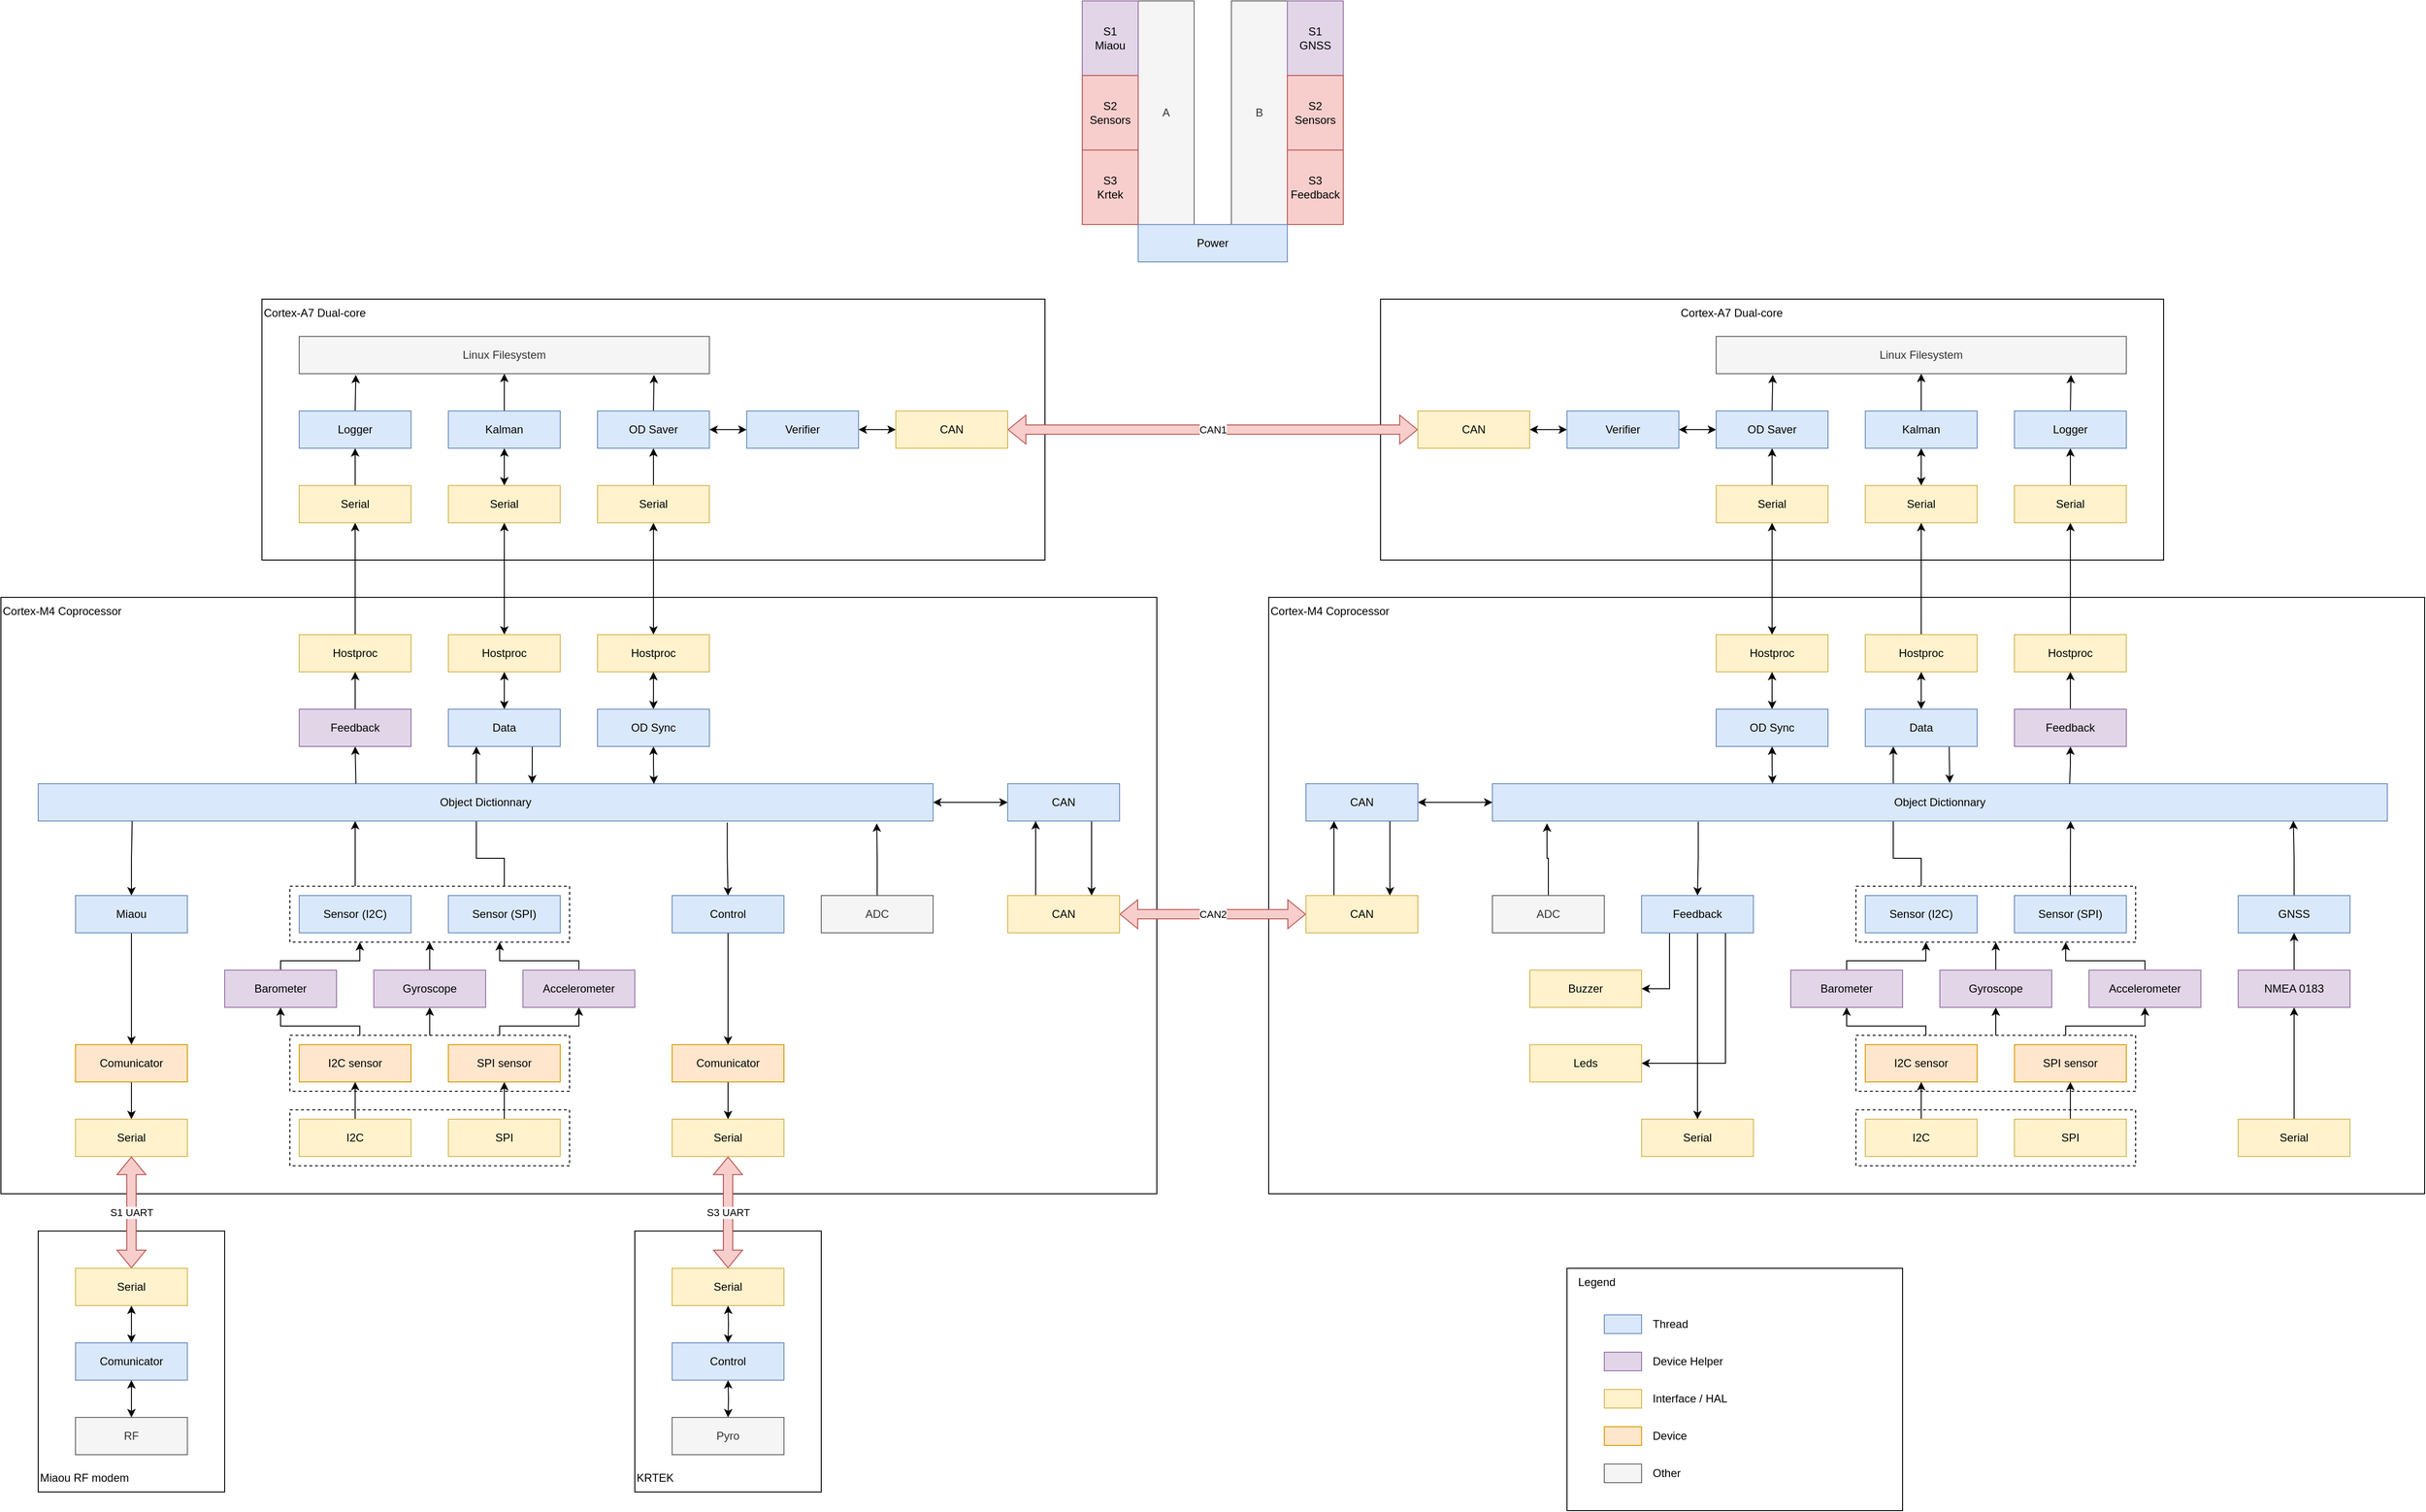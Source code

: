 <mxfile version="20.2.3" type="github">
  <diagram id="oHM9Ts-oEpWvEqwn-NW8" name="Page-1">
    <mxGraphModel dx="2844" dy="2689" grid="1" gridSize="10" guides="1" tooltips="1" connect="1" arrows="1" fold="1" page="1" pageScale="1" pageWidth="1654" pageHeight="1169" math="0" shadow="0">
      <root>
        <mxCell id="0" />
        <mxCell id="1" parent="0" />
        <mxCell id="fYRwV2_t_8ricet78tLy-203" value="" style="rounded=0;whiteSpace=wrap;html=1;fillColor=none;" vertex="1" parent="1">
          <mxGeometry x="1520" y="-320" width="840" height="280" as="geometry" />
        </mxCell>
        <mxCell id="fYRwV2_t_8ricet78tLy-201" value="" style="rounded=0;whiteSpace=wrap;html=1;fillColor=none;" vertex="1" parent="1">
          <mxGeometry x="320" y="-320" width="840" height="280" as="geometry" />
        </mxCell>
        <mxCell id="fYRwV2_t_8ricet78tLy-146" value="" style="rounded=0;whiteSpace=wrap;html=1;fillColor=none;" vertex="1" parent="1">
          <mxGeometry x="1400" width="1240" height="640" as="geometry" />
        </mxCell>
        <mxCell id="fYRwV2_t_8ricet78tLy-215" value="" style="rounded=0;whiteSpace=wrap;html=1;fillColor=none;" vertex="1" parent="1">
          <mxGeometry x="720" y="680" width="200" height="280" as="geometry" />
        </mxCell>
        <mxCell id="fYRwV2_t_8ricet78tLy-209" value="" style="rounded=0;whiteSpace=wrap;html=1;fillColor=none;" vertex="1" parent="1">
          <mxGeometry x="80" y="680" width="200" height="280" as="geometry" />
        </mxCell>
        <mxCell id="fYRwV2_t_8ricet78tLy-210" value="Miaou RF modem" style="text;html=1;strokeColor=none;fillColor=none;align=left;verticalAlign=middle;whiteSpace=wrap;rounded=0;" vertex="1" parent="1">
          <mxGeometry x="80" y="930" width="200" height="30" as="geometry" />
        </mxCell>
        <mxCell id="fYRwV2_t_8ricet78tLy-145" value="" style="rounded=0;whiteSpace=wrap;html=1;fillColor=none;" vertex="1" parent="1">
          <mxGeometry x="40" width="1240" height="640" as="geometry" />
        </mxCell>
        <mxCell id="fYRwV2_t_8ricet78tLy-48" value="" style="edgeStyle=orthogonalEdgeStyle;rounded=0;orthogonalLoop=1;jettySize=auto;html=1;" edge="1" parent="1" source="fYRwV2_t_8ricet78tLy-1">
          <mxGeometry relative="1" as="geometry">
            <mxPoint x="420" y="240" as="targetPoint" />
            <Array as="points">
              <mxPoint x="420" y="240" />
            </Array>
          </mxGeometry>
        </mxCell>
        <mxCell id="fYRwV2_t_8ricet78tLy-47" style="edgeStyle=orthogonalEdgeStyle;rounded=0;orthogonalLoop=1;jettySize=auto;html=1;entryX=0.25;entryY=1;entryDx=0;entryDy=0;exitX=0.5;exitY=0;exitDx=0;exitDy=0;" edge="1" parent="1" source="fYRwV2_t_8ricet78tLy-2" target="fYRwV2_t_8ricet78tLy-43">
          <mxGeometry relative="1" as="geometry">
            <mxPoint x="580" y="270" as="sourcePoint" />
            <Array as="points">
              <mxPoint x="580" y="280" />
              <mxPoint x="550" y="280" />
            </Array>
          </mxGeometry>
        </mxCell>
        <mxCell id="fYRwV2_t_8ricet78tLy-65" style="edgeStyle=orthogonalEdgeStyle;rounded=0;orthogonalLoop=1;jettySize=auto;html=1;exitX=0.25;exitY=0;exitDx=0;exitDy=0;entryX=0.5;entryY=1;entryDx=0;entryDy=0;startArrow=none;startFill=0;endArrow=classic;endFill=1;" edge="1" parent="1" source="fYRwV2_t_8ricet78tLy-12" target="fYRwV2_t_8ricet78tLy-29">
          <mxGeometry relative="1" as="geometry">
            <Array as="points">
              <mxPoint x="425" y="460" />
              <mxPoint x="340" y="460" />
            </Array>
          </mxGeometry>
        </mxCell>
        <mxCell id="fYRwV2_t_8ricet78tLy-66" style="edgeStyle=orthogonalEdgeStyle;rounded=0;orthogonalLoop=1;jettySize=auto;html=1;exitX=0.5;exitY=0;exitDx=0;exitDy=0;entryX=0.5;entryY=1;entryDx=0;entryDy=0;startArrow=none;startFill=0;endArrow=classic;endFill=1;" edge="1" parent="1" source="fYRwV2_t_8ricet78tLy-12" target="fYRwV2_t_8ricet78tLy-30">
          <mxGeometry relative="1" as="geometry" />
        </mxCell>
        <mxCell id="fYRwV2_t_8ricet78tLy-67" style="edgeStyle=orthogonalEdgeStyle;rounded=0;orthogonalLoop=1;jettySize=auto;html=1;exitX=0.75;exitY=0;exitDx=0;exitDy=0;entryX=0.5;entryY=1;entryDx=0;entryDy=0;startArrow=none;startFill=0;endArrow=classic;endFill=1;" edge="1" parent="1" source="fYRwV2_t_8ricet78tLy-12" target="fYRwV2_t_8ricet78tLy-31">
          <mxGeometry relative="1" as="geometry">
            <Array as="points">
              <mxPoint x="575" y="460" />
              <mxPoint x="660" y="460" />
            </Array>
          </mxGeometry>
        </mxCell>
        <mxCell id="fYRwV2_t_8ricet78tLy-12" value="" style="rounded=0;whiteSpace=wrap;html=1;dashed=1;fillColor=none;" vertex="1" parent="1">
          <mxGeometry x="350" y="470" width="300" height="60" as="geometry" />
        </mxCell>
        <mxCell id="fYRwV2_t_8ricet78tLy-13" value="" style="rounded=0;whiteSpace=wrap;html=1;dashed=1;fillColor=none;" vertex="1" parent="1">
          <mxGeometry x="350" y="550" width="300" height="60" as="geometry" />
        </mxCell>
        <mxCell id="fYRwV2_t_8ricet78tLy-11" value="" style="rounded=0;whiteSpace=wrap;html=1;dashed=1;fillColor=default;" vertex="1" parent="1">
          <mxGeometry x="350" y="310" width="300" height="60" as="geometry" />
        </mxCell>
        <mxCell id="fYRwV2_t_8ricet78tLy-1" value="Sensor (I2C)" style="rounded=0;whiteSpace=wrap;html=1;fillColor=#dae8fc;strokeColor=#6c8ebf;" vertex="1" parent="1">
          <mxGeometry x="360" y="320" width="120" height="40" as="geometry" />
        </mxCell>
        <mxCell id="fYRwV2_t_8ricet78tLy-2" value="&lt;div&gt;Sensor (SPI)&lt;/div&gt;" style="rounded=0;whiteSpace=wrap;html=1;fillColor=#dae8fc;strokeColor=#6c8ebf;" vertex="1" parent="1">
          <mxGeometry x="520" y="320" width="120" height="40" as="geometry" />
        </mxCell>
        <mxCell id="fYRwV2_t_8ricet78tLy-62" style="edgeStyle=orthogonalEdgeStyle;rounded=0;orthogonalLoop=1;jettySize=auto;html=1;exitX=0.5;exitY=1;exitDx=0;exitDy=0;entryX=0.5;entryY=0;entryDx=0;entryDy=0;startArrow=none;startFill=0;endArrow=classic;endFill=1;" edge="1" parent="1" source="fYRwV2_t_8ricet78tLy-3" target="fYRwV2_t_8ricet78tLy-26">
          <mxGeometry relative="1" as="geometry" />
        </mxCell>
        <mxCell id="fYRwV2_t_8ricet78tLy-3" value="Comunicator" style="rounded=0;whiteSpace=wrap;html=1;fillColor=#ffe6cc;strokeColor=#d79b00;" vertex="1" parent="1">
          <mxGeometry x="120" y="480" width="120" height="40" as="geometry" />
        </mxCell>
        <mxCell id="fYRwV2_t_8ricet78tLy-77" style="edgeStyle=orthogonalEdgeStyle;rounded=0;orthogonalLoop=1;jettySize=auto;html=1;exitX=1;exitY=0.5;exitDx=0;exitDy=0;entryX=0;entryY=0.5;entryDx=0;entryDy=0;startArrow=classic;startFill=1;endArrow=classic;endFill=1;" edge="1" parent="1" source="fYRwV2_t_8ricet78tLy-4" target="fYRwV2_t_8ricet78tLy-40">
          <mxGeometry relative="1" as="geometry" />
        </mxCell>
        <mxCell id="fYRwV2_t_8ricet78tLy-4" value="Object Dictionnary" style="rounded=0;whiteSpace=wrap;html=1;fillColor=#dae8fc;strokeColor=#6c8ebf;" vertex="1" parent="1">
          <mxGeometry x="80" y="200" width="960" height="40" as="geometry" />
        </mxCell>
        <mxCell id="fYRwV2_t_8ricet78tLy-63" style="edgeStyle=orthogonalEdgeStyle;rounded=0;orthogonalLoop=1;jettySize=auto;html=1;exitX=0.5;exitY=0;exitDx=0;exitDy=0;entryX=0.5;entryY=1;entryDx=0;entryDy=0;startArrow=none;startFill=0;endArrow=classic;endFill=1;" edge="1" parent="1" source="fYRwV2_t_8ricet78tLy-7" target="fYRwV2_t_8ricet78tLy-8">
          <mxGeometry relative="1" as="geometry" />
        </mxCell>
        <mxCell id="fYRwV2_t_8ricet78tLy-7" value="I2C" style="rounded=0;whiteSpace=wrap;html=1;fillColor=#fff2cc;strokeColor=#d6b656;" vertex="1" parent="1">
          <mxGeometry x="360" y="560" width="120" height="40" as="geometry" />
        </mxCell>
        <mxCell id="fYRwV2_t_8ricet78tLy-8" value="I2C sensor" style="rounded=0;whiteSpace=wrap;html=1;fillColor=#ffe6cc;strokeColor=#d79b00;" vertex="1" parent="1">
          <mxGeometry x="360" y="480" width="120" height="40" as="geometry" />
        </mxCell>
        <mxCell id="fYRwV2_t_8ricet78tLy-64" style="edgeStyle=orthogonalEdgeStyle;rounded=0;orthogonalLoop=1;jettySize=auto;html=1;exitX=0.5;exitY=0;exitDx=0;exitDy=0;entryX=0.5;entryY=1;entryDx=0;entryDy=0;startArrow=none;startFill=0;endArrow=classic;endFill=1;" edge="1" parent="1" source="fYRwV2_t_8ricet78tLy-9" target="fYRwV2_t_8ricet78tLy-10">
          <mxGeometry relative="1" as="geometry" />
        </mxCell>
        <mxCell id="fYRwV2_t_8ricet78tLy-9" value="SPI" style="rounded=0;whiteSpace=wrap;html=1;fillColor=#fff2cc;strokeColor=#d6b656;" vertex="1" parent="1">
          <mxGeometry x="520" y="560" width="120" height="40" as="geometry" />
        </mxCell>
        <mxCell id="fYRwV2_t_8ricet78tLy-10" value="SPI sensor" style="rounded=0;whiteSpace=wrap;html=1;fillColor=#ffe6cc;strokeColor=#d79b00;" vertex="1" parent="1">
          <mxGeometry x="520" y="480" width="120" height="40" as="geometry" />
        </mxCell>
        <mxCell id="fYRwV2_t_8ricet78tLy-14" value="A" style="rounded=0;whiteSpace=wrap;html=1;fillColor=#f5f5f5;fontColor=#333333;strokeColor=#666666;" vertex="1" parent="1">
          <mxGeometry x="1260" y="-640" width="60" height="240" as="geometry" />
        </mxCell>
        <mxCell id="fYRwV2_t_8ricet78tLy-15" value="B" style="rounded=0;whiteSpace=wrap;html=1;fillColor=#f5f5f5;fontColor=#333333;strokeColor=#666666;" vertex="1" parent="1">
          <mxGeometry x="1360" y="-640" width="60" height="240" as="geometry" />
        </mxCell>
        <mxCell id="fYRwV2_t_8ricet78tLy-16" value="S1&lt;br&gt;Miaou" style="rounded=0;whiteSpace=wrap;html=1;fillColor=#e1d5e7;strokeColor=#9673a6;" vertex="1" parent="1">
          <mxGeometry x="1200" y="-640" width="60" height="80" as="geometry" />
        </mxCell>
        <mxCell id="fYRwV2_t_8ricet78tLy-17" value="S2&lt;br&gt;Sensors" style="rounded=0;whiteSpace=wrap;html=1;fillColor=#f8cecc;strokeColor=#b85450;" vertex="1" parent="1">
          <mxGeometry x="1200" y="-560" width="60" height="80" as="geometry" />
        </mxCell>
        <mxCell id="fYRwV2_t_8ricet78tLy-18" value="S1&lt;br&gt;GNSS" style="rounded=0;whiteSpace=wrap;html=1;fillColor=#e1d5e7;strokeColor=#9673a6;" vertex="1" parent="1">
          <mxGeometry x="1420" y="-640" width="60" height="80" as="geometry" />
        </mxCell>
        <mxCell id="fYRwV2_t_8ricet78tLy-19" value="S2&lt;br&gt;Sensors" style="rounded=0;whiteSpace=wrap;html=1;fillColor=#f8cecc;strokeColor=#b85450;" vertex="1" parent="1">
          <mxGeometry x="1420" y="-560" width="60" height="80" as="geometry" />
        </mxCell>
        <mxCell id="fYRwV2_t_8ricet78tLy-20" value="S3&lt;br&gt;Krtek" style="rounded=0;whiteSpace=wrap;html=1;fillColor=#f8cecc;strokeColor=#b85450;" vertex="1" parent="1">
          <mxGeometry x="1200" y="-480" width="60" height="80" as="geometry" />
        </mxCell>
        <mxCell id="fYRwV2_t_8ricet78tLy-21" value="S3&lt;br&gt;Feedback" style="rounded=0;whiteSpace=wrap;html=1;fillColor=#f8cecc;strokeColor=#b85450;" vertex="1" parent="1">
          <mxGeometry x="1420" y="-480" width="60" height="80" as="geometry" />
        </mxCell>
        <mxCell id="fYRwV2_t_8ricet78tLy-22" value="Power" style="rounded=0;whiteSpace=wrap;html=1;fillColor=#dae8fc;strokeColor=#6c8ebf;" vertex="1" parent="1">
          <mxGeometry x="1260" y="-400" width="160" height="40" as="geometry" />
        </mxCell>
        <mxCell id="fYRwV2_t_8ricet78tLy-72" style="edgeStyle=orthogonalEdgeStyle;rounded=0;orthogonalLoop=1;jettySize=auto;html=1;exitX=0.5;exitY=1;exitDx=0;exitDy=0;entryX=0.5;entryY=0;entryDx=0;entryDy=0;startArrow=none;startFill=0;endArrow=classic;endFill=1;" edge="1" parent="1" source="fYRwV2_t_8ricet78tLy-25" target="fYRwV2_t_8ricet78tLy-27">
          <mxGeometry relative="1" as="geometry" />
        </mxCell>
        <mxCell id="fYRwV2_t_8ricet78tLy-25" value="Comunicator" style="rounded=0;whiteSpace=wrap;html=1;fillColor=#ffe6cc;strokeColor=#d79b00;" vertex="1" parent="1">
          <mxGeometry x="760" y="480" width="120" height="40" as="geometry" />
        </mxCell>
        <mxCell id="fYRwV2_t_8ricet78tLy-26" value="Serial" style="rounded=0;whiteSpace=wrap;html=1;fillColor=#fff2cc;strokeColor=#d6b656;" vertex="1" parent="1">
          <mxGeometry x="120" y="560" width="120" height="40" as="geometry" />
        </mxCell>
        <mxCell id="fYRwV2_t_8ricet78tLy-225" value="S3 UART" style="edgeStyle=orthogonalEdgeStyle;rounded=0;orthogonalLoop=1;jettySize=auto;html=1;exitX=0.5;exitY=1;exitDx=0;exitDy=0;entryX=0.5;entryY=0;entryDx=0;entryDy=0;startArrow=classic;startFill=1;endArrow=classic;endFill=1;shape=flexArrow;fillColor=#f8cecc;strokeColor=#b85450;" edge="1" parent="1" source="fYRwV2_t_8ricet78tLy-27" target="fYRwV2_t_8ricet78tLy-222">
          <mxGeometry relative="1" as="geometry" />
        </mxCell>
        <mxCell id="fYRwV2_t_8ricet78tLy-27" value="Serial" style="rounded=0;whiteSpace=wrap;html=1;fillColor=#fff2cc;strokeColor=#d6b656;" vertex="1" parent="1">
          <mxGeometry x="760" y="560" width="120" height="40" as="geometry" />
        </mxCell>
        <mxCell id="fYRwV2_t_8ricet78tLy-60" style="edgeStyle=orthogonalEdgeStyle;rounded=0;orthogonalLoop=1;jettySize=auto;html=1;exitX=0.5;exitY=0;exitDx=0;exitDy=0;entryX=0.105;entryY=1.008;entryDx=0;entryDy=0;entryPerimeter=0;startArrow=classic;startFill=1;endArrow=none;endFill=0;" edge="1" parent="1" source="fYRwV2_t_8ricet78tLy-28" target="fYRwV2_t_8ricet78tLy-4">
          <mxGeometry relative="1" as="geometry" />
        </mxCell>
        <mxCell id="fYRwV2_t_8ricet78tLy-61" style="edgeStyle=orthogonalEdgeStyle;rounded=0;orthogonalLoop=1;jettySize=auto;html=1;exitX=0.5;exitY=1;exitDx=0;exitDy=0;entryX=0.5;entryY=0;entryDx=0;entryDy=0;startArrow=none;startFill=0;endArrow=classic;endFill=1;" edge="1" parent="1" source="fYRwV2_t_8ricet78tLy-28" target="fYRwV2_t_8ricet78tLy-3">
          <mxGeometry relative="1" as="geometry" />
        </mxCell>
        <mxCell id="fYRwV2_t_8ricet78tLy-28" value="Miaou" style="rounded=0;whiteSpace=wrap;html=1;fillColor=#dae8fc;strokeColor=#6c8ebf;" vertex="1" parent="1">
          <mxGeometry x="120" y="320" width="120" height="40" as="geometry" />
        </mxCell>
        <mxCell id="fYRwV2_t_8ricet78tLy-68" style="edgeStyle=orthogonalEdgeStyle;rounded=0;orthogonalLoop=1;jettySize=auto;html=1;exitX=0.5;exitY=0;exitDx=0;exitDy=0;entryX=0.25;entryY=1;entryDx=0;entryDy=0;startArrow=none;startFill=0;endArrow=classic;endFill=1;" edge="1" parent="1" source="fYRwV2_t_8ricet78tLy-29" target="fYRwV2_t_8ricet78tLy-11">
          <mxGeometry relative="1" as="geometry">
            <Array as="points">
              <mxPoint x="340" y="390" />
              <mxPoint x="425" y="390" />
            </Array>
          </mxGeometry>
        </mxCell>
        <mxCell id="fYRwV2_t_8ricet78tLy-29" value="Barometer" style="rounded=0;whiteSpace=wrap;html=1;fillColor=#e1d5e7;strokeColor=#9673a6;" vertex="1" parent="1">
          <mxGeometry x="280" y="400" width="120" height="40" as="geometry" />
        </mxCell>
        <mxCell id="fYRwV2_t_8ricet78tLy-70" style="edgeStyle=orthogonalEdgeStyle;rounded=0;orthogonalLoop=1;jettySize=auto;html=1;exitX=0.5;exitY=0;exitDx=0;exitDy=0;entryX=0.5;entryY=1;entryDx=0;entryDy=0;startArrow=none;startFill=0;endArrow=classic;endFill=1;" edge="1" parent="1" source="fYRwV2_t_8ricet78tLy-30" target="fYRwV2_t_8ricet78tLy-11">
          <mxGeometry relative="1" as="geometry" />
        </mxCell>
        <mxCell id="fYRwV2_t_8ricet78tLy-30" value="Gyroscope" style="rounded=0;whiteSpace=wrap;html=1;fillColor=#e1d5e7;strokeColor=#9673a6;" vertex="1" parent="1">
          <mxGeometry x="440" y="400" width="120" height="40" as="geometry" />
        </mxCell>
        <mxCell id="fYRwV2_t_8ricet78tLy-69" style="edgeStyle=orthogonalEdgeStyle;rounded=0;orthogonalLoop=1;jettySize=auto;html=1;exitX=0.5;exitY=0;exitDx=0;exitDy=0;entryX=0.75;entryY=1;entryDx=0;entryDy=0;startArrow=none;startFill=0;endArrow=classic;endFill=1;" edge="1" parent="1" source="fYRwV2_t_8ricet78tLy-31" target="fYRwV2_t_8ricet78tLy-11">
          <mxGeometry relative="1" as="geometry">
            <Array as="points">
              <mxPoint x="660" y="390" />
              <mxPoint x="575" y="390" />
            </Array>
          </mxGeometry>
        </mxCell>
        <mxCell id="fYRwV2_t_8ricet78tLy-31" value="Accelerometer" style="rounded=0;whiteSpace=wrap;html=1;fillColor=#e1d5e7;strokeColor=#9673a6;" vertex="1" parent="1">
          <mxGeometry x="600" y="400" width="120" height="40" as="geometry" />
        </mxCell>
        <mxCell id="fYRwV2_t_8ricet78tLy-143" style="edgeStyle=orthogonalEdgeStyle;rounded=0;orthogonalLoop=1;jettySize=auto;html=1;exitX=0.5;exitY=0;exitDx=0;exitDy=0;entryX=0.937;entryY=1.062;entryDx=0;entryDy=0;entryPerimeter=0;startArrow=none;startFill=0;endArrow=classic;endFill=1;" edge="1" parent="1" source="fYRwV2_t_8ricet78tLy-38" target="fYRwV2_t_8ricet78tLy-4">
          <mxGeometry relative="1" as="geometry" />
        </mxCell>
        <mxCell id="fYRwV2_t_8ricet78tLy-38" value="ADC" style="rounded=0;whiteSpace=wrap;html=1;fillColor=#f5f5f5;strokeColor=#666666;fontColor=#333333;" vertex="1" parent="1">
          <mxGeometry x="920" y="320" width="120" height="40" as="geometry" />
        </mxCell>
        <mxCell id="fYRwV2_t_8ricet78tLy-73" style="edgeStyle=orthogonalEdgeStyle;rounded=0;orthogonalLoop=1;jettySize=auto;html=1;exitX=0.5;exitY=1;exitDx=0;exitDy=0;startArrow=none;startFill=0;endArrow=classic;endFill=1;entryX=0.5;entryY=0;entryDx=0;entryDy=0;" edge="1" parent="1" source="fYRwV2_t_8ricet78tLy-39" target="fYRwV2_t_8ricet78tLy-25">
          <mxGeometry relative="1" as="geometry">
            <mxPoint x="820.667" y="420" as="targetPoint" />
          </mxGeometry>
        </mxCell>
        <mxCell id="fYRwV2_t_8ricet78tLy-74" style="edgeStyle=orthogonalEdgeStyle;rounded=0;orthogonalLoop=1;jettySize=auto;html=1;exitX=0.77;exitY=1.042;exitDx=0;exitDy=0;entryX=0.5;entryY=0;entryDx=0;entryDy=0;startArrow=none;startFill=0;endArrow=classic;endFill=1;exitPerimeter=0;" edge="1" parent="1" source="fYRwV2_t_8ricet78tLy-4" target="fYRwV2_t_8ricet78tLy-39">
          <mxGeometry relative="1" as="geometry" />
        </mxCell>
        <mxCell id="fYRwV2_t_8ricet78tLy-39" value="Control" style="rounded=0;whiteSpace=wrap;html=1;fillColor=#dae8fc;strokeColor=#6c8ebf;" vertex="1" parent="1">
          <mxGeometry x="760" y="320" width="120" height="40" as="geometry" />
        </mxCell>
        <mxCell id="fYRwV2_t_8ricet78tLy-76" style="edgeStyle=orthogonalEdgeStyle;rounded=0;orthogonalLoop=1;jettySize=auto;html=1;exitX=0.75;exitY=1;exitDx=0;exitDy=0;entryX=0.75;entryY=0;entryDx=0;entryDy=0;startArrow=none;startFill=0;endArrow=classic;endFill=1;" edge="1" parent="1" source="fYRwV2_t_8ricet78tLy-40" target="fYRwV2_t_8ricet78tLy-41">
          <mxGeometry relative="1" as="geometry" />
        </mxCell>
        <mxCell id="fYRwV2_t_8ricet78tLy-40" value="CAN" style="rounded=0;whiteSpace=wrap;html=1;fillColor=#dae8fc;strokeColor=#6c8ebf;" vertex="1" parent="1">
          <mxGeometry x="1120" y="200" width="120" height="40" as="geometry" />
        </mxCell>
        <mxCell id="fYRwV2_t_8ricet78tLy-75" style="edgeStyle=orthogonalEdgeStyle;rounded=0;orthogonalLoop=1;jettySize=auto;html=1;exitX=0.25;exitY=0;exitDx=0;exitDy=0;entryX=0.25;entryY=1;entryDx=0;entryDy=0;startArrow=none;startFill=0;endArrow=classic;endFill=1;" edge="1" parent="1" source="fYRwV2_t_8ricet78tLy-41" target="fYRwV2_t_8ricet78tLy-40">
          <mxGeometry relative="1" as="geometry" />
        </mxCell>
        <mxCell id="fYRwV2_t_8ricet78tLy-150" value="CAN2" style="edgeStyle=orthogonalEdgeStyle;rounded=0;orthogonalLoop=1;jettySize=auto;html=1;exitX=1;exitY=0.5;exitDx=0;exitDy=0;entryX=0;entryY=0.5;entryDx=0;entryDy=0;startArrow=classic;startFill=1;endArrow=classic;endFill=1;shape=flexArrow;fillColor=#f8cecc;strokeColor=#b85450;" edge="1" parent="1" source="fYRwV2_t_8ricet78tLy-41" target="fYRwV2_t_8ricet78tLy-118">
          <mxGeometry relative="1" as="geometry" />
        </mxCell>
        <mxCell id="fYRwV2_t_8ricet78tLy-41" value="CAN" style="rounded=0;whiteSpace=wrap;html=1;fillColor=#fff2cc;strokeColor=#d6b656;" vertex="1" parent="1">
          <mxGeometry x="1120" y="320" width="120" height="40" as="geometry" />
        </mxCell>
        <mxCell id="fYRwV2_t_8ricet78tLy-53" style="edgeStyle=orthogonalEdgeStyle;rounded=0;orthogonalLoop=1;jettySize=auto;html=1;exitX=0.5;exitY=0;exitDx=0;exitDy=0;entryX=0.5;entryY=1;entryDx=0;entryDy=0;startArrow=none;startFill=0;" edge="1" parent="1" source="fYRwV2_t_8ricet78tLy-42" target="fYRwV2_t_8ricet78tLy-51">
          <mxGeometry relative="1" as="geometry" />
        </mxCell>
        <mxCell id="fYRwV2_t_8ricet78tLy-55" style="edgeStyle=orthogonalEdgeStyle;rounded=0;orthogonalLoop=1;jettySize=auto;html=1;exitX=0.5;exitY=1;exitDx=0;exitDy=0;entryX=0.355;entryY=-0.007;entryDx=0;entryDy=0;entryPerimeter=0;startArrow=classic;startFill=1;endArrow=none;endFill=0;" edge="1" parent="1" source="fYRwV2_t_8ricet78tLy-42" target="fYRwV2_t_8ricet78tLy-4">
          <mxGeometry relative="1" as="geometry" />
        </mxCell>
        <mxCell id="fYRwV2_t_8ricet78tLy-42" value="Feedback" style="rounded=0;whiteSpace=wrap;html=1;fillColor=#e1d5e7;strokeColor=#9673a6;" vertex="1" parent="1">
          <mxGeometry x="360" y="120" width="120" height="40" as="geometry" />
        </mxCell>
        <mxCell id="fYRwV2_t_8ricet78tLy-49" style="edgeStyle=orthogonalEdgeStyle;rounded=0;orthogonalLoop=1;jettySize=auto;html=1;exitX=0.5;exitY=0;exitDx=0;exitDy=0;entryX=0.5;entryY=1;entryDx=0;entryDy=0;startArrow=classic;startFill=1;" edge="1" parent="1" source="fYRwV2_t_8ricet78tLy-43" target="fYRwV2_t_8ricet78tLy-44">
          <mxGeometry relative="1" as="geometry" />
        </mxCell>
        <mxCell id="fYRwV2_t_8ricet78tLy-54" style="edgeStyle=orthogonalEdgeStyle;rounded=0;orthogonalLoop=1;jettySize=auto;html=1;exitX=0.75;exitY=1;exitDx=0;exitDy=0;entryX=0.552;entryY=-0.007;entryDx=0;entryDy=0;entryPerimeter=0;startArrow=none;startFill=0;" edge="1" parent="1" source="fYRwV2_t_8ricet78tLy-43" target="fYRwV2_t_8ricet78tLy-4">
          <mxGeometry relative="1" as="geometry" />
        </mxCell>
        <mxCell id="fYRwV2_t_8ricet78tLy-43" value="Data" style="rounded=0;whiteSpace=wrap;html=1;fillColor=#dae8fc;strokeColor=#6c8ebf;" vertex="1" parent="1">
          <mxGeometry x="520" y="120" width="120" height="40" as="geometry" />
        </mxCell>
        <mxCell id="fYRwV2_t_8ricet78tLy-153" style="edgeStyle=orthogonalEdgeStyle;rounded=0;orthogonalLoop=1;jettySize=auto;html=1;exitX=0.5;exitY=0;exitDx=0;exitDy=0;entryX=0.5;entryY=1;entryDx=0;entryDy=0;startArrow=classic;startFill=1;endArrow=classic;endFill=1;" edge="1" parent="1" source="fYRwV2_t_8ricet78tLy-44" target="fYRwV2_t_8ricet78tLy-152">
          <mxGeometry relative="1" as="geometry" />
        </mxCell>
        <mxCell id="fYRwV2_t_8ricet78tLy-44" value="Hostproc" style="rounded=0;whiteSpace=wrap;html=1;fillColor=#fff2cc;strokeColor=#d6b656;" vertex="1" parent="1">
          <mxGeometry x="520" y="40" width="120" height="40" as="geometry" />
        </mxCell>
        <mxCell id="fYRwV2_t_8ricet78tLy-57" style="edgeStyle=orthogonalEdgeStyle;rounded=0;orthogonalLoop=1;jettySize=auto;html=1;exitX=0.5;exitY=1;exitDx=0;exitDy=0;entryX=0.688;entryY=0.008;entryDx=0;entryDy=0;entryPerimeter=0;startArrow=classic;startFill=1;endArrow=classic;endFill=1;" edge="1" parent="1" source="fYRwV2_t_8ricet78tLy-45" target="fYRwV2_t_8ricet78tLy-4">
          <mxGeometry relative="1" as="geometry" />
        </mxCell>
        <mxCell id="fYRwV2_t_8ricet78tLy-58" style="edgeStyle=orthogonalEdgeStyle;rounded=0;orthogonalLoop=1;jettySize=auto;html=1;exitX=0.5;exitY=0;exitDx=0;exitDy=0;entryX=0.5;entryY=1;entryDx=0;entryDy=0;startArrow=classic;startFill=1;endArrow=classic;endFill=1;" edge="1" parent="1" source="fYRwV2_t_8ricet78tLy-45" target="fYRwV2_t_8ricet78tLy-50">
          <mxGeometry relative="1" as="geometry" />
        </mxCell>
        <mxCell id="fYRwV2_t_8ricet78tLy-45" value="OD Sync" style="rounded=0;whiteSpace=wrap;html=1;fillColor=#dae8fc;strokeColor=#6c8ebf;" vertex="1" parent="1">
          <mxGeometry x="680" y="120" width="120" height="40" as="geometry" />
        </mxCell>
        <mxCell id="fYRwV2_t_8ricet78tLy-158" style="edgeStyle=orthogonalEdgeStyle;rounded=0;orthogonalLoop=1;jettySize=auto;html=1;exitX=0.5;exitY=0;exitDx=0;exitDy=0;entryX=0.5;entryY=1;entryDx=0;entryDy=0;startArrow=classic;startFill=1;endArrow=classic;endFill=1;" edge="1" parent="1" source="fYRwV2_t_8ricet78tLy-50" target="fYRwV2_t_8ricet78tLy-156">
          <mxGeometry relative="1" as="geometry" />
        </mxCell>
        <mxCell id="fYRwV2_t_8ricet78tLy-50" value="Hostproc" style="rounded=0;whiteSpace=wrap;html=1;fillColor=#fff2cc;strokeColor=#d6b656;" vertex="1" parent="1">
          <mxGeometry x="680" y="40" width="120" height="40" as="geometry" />
        </mxCell>
        <mxCell id="fYRwV2_t_8ricet78tLy-155" style="edgeStyle=orthogonalEdgeStyle;rounded=0;orthogonalLoop=1;jettySize=auto;html=1;exitX=0.5;exitY=0;exitDx=0;exitDy=0;entryX=0.5;entryY=1;entryDx=0;entryDy=0;startArrow=none;startFill=0;endArrow=classic;endFill=1;" edge="1" parent="1" source="fYRwV2_t_8ricet78tLy-51" target="fYRwV2_t_8ricet78tLy-154">
          <mxGeometry relative="1" as="geometry" />
        </mxCell>
        <mxCell id="fYRwV2_t_8ricet78tLy-51" value="Hostproc" style="rounded=0;whiteSpace=wrap;html=1;fillColor=#fff2cc;strokeColor=#d6b656;" vertex="1" parent="1">
          <mxGeometry x="360" y="40" width="120" height="40" as="geometry" />
        </mxCell>
        <mxCell id="fYRwV2_t_8ricet78tLy-79" style="edgeStyle=orthogonalEdgeStyle;rounded=0;orthogonalLoop=1;jettySize=auto;html=1;entryX=0.25;entryY=1;entryDx=0;entryDy=0;exitX=0.5;exitY=0;exitDx=0;exitDy=0;" edge="1" parent="1" source="fYRwV2_t_8ricet78tLy-86" target="fYRwV2_t_8ricet78tLy-124">
          <mxGeometry relative="1" as="geometry">
            <mxPoint x="2305" y="270" as="sourcePoint" />
            <Array as="points">
              <mxPoint x="2100" y="280" />
              <mxPoint x="2070" y="280" />
            </Array>
          </mxGeometry>
        </mxCell>
        <mxCell id="fYRwV2_t_8ricet78tLy-80" style="edgeStyle=orthogonalEdgeStyle;rounded=0;orthogonalLoop=1;jettySize=auto;html=1;exitX=0.25;exitY=0;exitDx=0;exitDy=0;entryX=0.5;entryY=1;entryDx=0;entryDy=0;startArrow=none;startFill=0;endArrow=classic;endFill=1;" edge="1" parent="1" source="fYRwV2_t_8ricet78tLy-83" target="fYRwV2_t_8ricet78tLy-106">
          <mxGeometry relative="1" as="geometry">
            <Array as="points">
              <mxPoint x="2105" y="460" />
              <mxPoint x="2020" y="460" />
            </Array>
          </mxGeometry>
        </mxCell>
        <mxCell id="fYRwV2_t_8ricet78tLy-81" style="edgeStyle=orthogonalEdgeStyle;rounded=0;orthogonalLoop=1;jettySize=auto;html=1;exitX=0.5;exitY=0;exitDx=0;exitDy=0;entryX=0.5;entryY=1;entryDx=0;entryDy=0;startArrow=none;startFill=0;endArrow=classic;endFill=1;" edge="1" parent="1" source="fYRwV2_t_8ricet78tLy-83" target="fYRwV2_t_8ricet78tLy-108">
          <mxGeometry relative="1" as="geometry" />
        </mxCell>
        <mxCell id="fYRwV2_t_8ricet78tLy-82" style="edgeStyle=orthogonalEdgeStyle;rounded=0;orthogonalLoop=1;jettySize=auto;html=1;exitX=0.75;exitY=0;exitDx=0;exitDy=0;entryX=0.5;entryY=1;entryDx=0;entryDy=0;startArrow=none;startFill=0;endArrow=classic;endFill=1;" edge="1" parent="1" source="fYRwV2_t_8ricet78tLy-83" target="fYRwV2_t_8ricet78tLy-110">
          <mxGeometry relative="1" as="geometry">
            <Array as="points">
              <mxPoint x="2255" y="460" />
              <mxPoint x="2340" y="460" />
            </Array>
          </mxGeometry>
        </mxCell>
        <mxCell id="fYRwV2_t_8ricet78tLy-83" value="" style="rounded=0;whiteSpace=wrap;html=1;dashed=1;fillColor=none;" vertex="1" parent="1">
          <mxGeometry x="2030" y="470" width="300" height="60" as="geometry" />
        </mxCell>
        <mxCell id="fYRwV2_t_8ricet78tLy-84" value="" style="rounded=0;whiteSpace=wrap;html=1;dashed=1;fillColor=none;" vertex="1" parent="1">
          <mxGeometry x="2030" y="550" width="300" height="60" as="geometry" />
        </mxCell>
        <mxCell id="fYRwV2_t_8ricet78tLy-85" value="" style="rounded=0;whiteSpace=wrap;html=1;dashed=1;fillColor=default;" vertex="1" parent="1">
          <mxGeometry x="2030" y="310" width="300" height="60" as="geometry" />
        </mxCell>
        <mxCell id="fYRwV2_t_8ricet78tLy-86" value="Sensor (I2C)" style="rounded=0;whiteSpace=wrap;html=1;fillColor=#dae8fc;strokeColor=#6c8ebf;" vertex="1" parent="1">
          <mxGeometry x="2040" y="320" width="120" height="40" as="geometry" />
        </mxCell>
        <mxCell id="fYRwV2_t_8ricet78tLy-243" style="edgeStyle=orthogonalEdgeStyle;rounded=0;orthogonalLoop=1;jettySize=auto;html=1;exitX=0.5;exitY=0;exitDx=0;exitDy=0;entryX=0.646;entryY=1;entryDx=0;entryDy=0;entryPerimeter=0;startArrow=none;startFill=0;endArrow=classic;endFill=1;" edge="1" parent="1" source="fYRwV2_t_8ricet78tLy-87" target="fYRwV2_t_8ricet78tLy-91">
          <mxGeometry relative="1" as="geometry" />
        </mxCell>
        <mxCell id="fYRwV2_t_8ricet78tLy-87" value="&lt;div&gt;Sensor (SPI)&lt;/div&gt;" style="rounded=0;whiteSpace=wrap;html=1;fillColor=#dae8fc;strokeColor=#6c8ebf;" vertex="1" parent="1">
          <mxGeometry x="2200" y="320" width="120" height="40" as="geometry" />
        </mxCell>
        <mxCell id="fYRwV2_t_8ricet78tLy-230" style="edgeStyle=orthogonalEdgeStyle;rounded=0;orthogonalLoop=1;jettySize=auto;html=1;exitX=0.23;exitY=1.019;exitDx=0;exitDy=0;startArrow=none;startFill=0;endArrow=classic;endFill=1;exitPerimeter=0;" edge="1" parent="1" source="fYRwV2_t_8ricet78tLy-91" target="fYRwV2_t_8ricet78tLy-114">
          <mxGeometry relative="1" as="geometry" />
        </mxCell>
        <mxCell id="fYRwV2_t_8ricet78tLy-91" value="Object Dictionnary" style="rounded=0;whiteSpace=wrap;html=1;fillColor=#dae8fc;strokeColor=#6c8ebf;" vertex="1" parent="1">
          <mxGeometry x="1640" y="200" width="960" height="40" as="geometry" />
        </mxCell>
        <mxCell id="fYRwV2_t_8ricet78tLy-92" style="edgeStyle=orthogonalEdgeStyle;rounded=0;orthogonalLoop=1;jettySize=auto;html=1;exitX=0.5;exitY=0;exitDx=0;exitDy=0;entryX=0.5;entryY=1;entryDx=0;entryDy=0;startArrow=none;startFill=0;endArrow=classic;endFill=1;" edge="1" parent="1" source="fYRwV2_t_8ricet78tLy-93" target="fYRwV2_t_8ricet78tLy-94">
          <mxGeometry relative="1" as="geometry" />
        </mxCell>
        <mxCell id="fYRwV2_t_8ricet78tLy-93" value="I2C" style="rounded=0;whiteSpace=wrap;html=1;fillColor=#fff2cc;strokeColor=#d6b656;" vertex="1" parent="1">
          <mxGeometry x="2040" y="560" width="120" height="40" as="geometry" />
        </mxCell>
        <mxCell id="fYRwV2_t_8ricet78tLy-94" value="I2C sensor" style="rounded=0;whiteSpace=wrap;html=1;fillColor=#ffe6cc;strokeColor=#d79b00;" vertex="1" parent="1">
          <mxGeometry x="2040" y="480" width="120" height="40" as="geometry" />
        </mxCell>
        <mxCell id="fYRwV2_t_8ricet78tLy-95" style="edgeStyle=orthogonalEdgeStyle;rounded=0;orthogonalLoop=1;jettySize=auto;html=1;exitX=0.5;exitY=0;exitDx=0;exitDy=0;entryX=0.5;entryY=1;entryDx=0;entryDy=0;startArrow=none;startFill=0;endArrow=classic;endFill=1;" edge="1" parent="1" source="fYRwV2_t_8ricet78tLy-96" target="fYRwV2_t_8ricet78tLy-97">
          <mxGeometry relative="1" as="geometry" />
        </mxCell>
        <mxCell id="fYRwV2_t_8ricet78tLy-96" value="SPI" style="rounded=0;whiteSpace=wrap;html=1;fillColor=#fff2cc;strokeColor=#d6b656;" vertex="1" parent="1">
          <mxGeometry x="2200" y="560" width="120" height="40" as="geometry" />
        </mxCell>
        <mxCell id="fYRwV2_t_8ricet78tLy-97" value="SPI sensor" style="rounded=0;whiteSpace=wrap;html=1;fillColor=#ffe6cc;strokeColor=#d79b00;" vertex="1" parent="1">
          <mxGeometry x="2200" y="480" width="120" height="40" as="geometry" />
        </mxCell>
        <mxCell id="fYRwV2_t_8ricet78tLy-135" style="edgeStyle=orthogonalEdgeStyle;rounded=0;orthogonalLoop=1;jettySize=auto;html=1;exitX=0.5;exitY=0;exitDx=0;exitDy=0;entryX=0.5;entryY=1;entryDx=0;entryDy=0;startArrow=none;startFill=0;endArrow=classic;endFill=1;" edge="1" parent="1" source="fYRwV2_t_8ricet78tLy-100" target="fYRwV2_t_8ricet78tLy-134">
          <mxGeometry relative="1" as="geometry" />
        </mxCell>
        <mxCell id="fYRwV2_t_8ricet78tLy-100" value="Serial" style="rounded=0;whiteSpace=wrap;html=1;fillColor=#fff2cc;strokeColor=#d6b656;" vertex="1" parent="1">
          <mxGeometry x="2440" y="560" width="120" height="40" as="geometry" />
        </mxCell>
        <mxCell id="fYRwV2_t_8ricet78tLy-101" value="Serial" style="rounded=0;whiteSpace=wrap;html=1;fillColor=#fff2cc;strokeColor=#d6b656;" vertex="1" parent="1">
          <mxGeometry x="1800" y="560" width="120" height="40" as="geometry" />
        </mxCell>
        <mxCell id="fYRwV2_t_8ricet78tLy-229" style="edgeStyle=orthogonalEdgeStyle;rounded=0;orthogonalLoop=1;jettySize=auto;html=1;exitX=0.5;exitY=0;exitDx=0;exitDy=0;entryX=0.895;entryY=0.995;entryDx=0;entryDy=0;entryPerimeter=0;startArrow=none;startFill=0;endArrow=classic;endFill=1;" edge="1" parent="1" source="fYRwV2_t_8ricet78tLy-104" target="fYRwV2_t_8ricet78tLy-91">
          <mxGeometry relative="1" as="geometry" />
        </mxCell>
        <mxCell id="fYRwV2_t_8ricet78tLy-104" value="GNSS" style="rounded=0;whiteSpace=wrap;html=1;fillColor=#dae8fc;strokeColor=#6c8ebf;" vertex="1" parent="1">
          <mxGeometry x="2440" y="320" width="120" height="40" as="geometry" />
        </mxCell>
        <mxCell id="fYRwV2_t_8ricet78tLy-105" style="edgeStyle=orthogonalEdgeStyle;rounded=0;orthogonalLoop=1;jettySize=auto;html=1;exitX=0.5;exitY=0;exitDx=0;exitDy=0;entryX=0.25;entryY=1;entryDx=0;entryDy=0;startArrow=none;startFill=0;endArrow=classic;endFill=1;" edge="1" parent="1" source="fYRwV2_t_8ricet78tLy-106" target="fYRwV2_t_8ricet78tLy-85">
          <mxGeometry relative="1" as="geometry">
            <Array as="points">
              <mxPoint x="2020" y="390" />
              <mxPoint x="2105" y="390" />
            </Array>
          </mxGeometry>
        </mxCell>
        <mxCell id="fYRwV2_t_8ricet78tLy-106" value="Barometer" style="rounded=0;whiteSpace=wrap;html=1;fillColor=#e1d5e7;strokeColor=#9673a6;" vertex="1" parent="1">
          <mxGeometry x="1960" y="400" width="120" height="40" as="geometry" />
        </mxCell>
        <mxCell id="fYRwV2_t_8ricet78tLy-107" style="edgeStyle=orthogonalEdgeStyle;rounded=0;orthogonalLoop=1;jettySize=auto;html=1;exitX=0.5;exitY=0;exitDx=0;exitDy=0;entryX=0.5;entryY=1;entryDx=0;entryDy=0;startArrow=none;startFill=0;endArrow=classic;endFill=1;" edge="1" parent="1" source="fYRwV2_t_8ricet78tLy-108" target="fYRwV2_t_8ricet78tLy-85">
          <mxGeometry relative="1" as="geometry" />
        </mxCell>
        <mxCell id="fYRwV2_t_8ricet78tLy-108" value="Gyroscope" style="rounded=0;whiteSpace=wrap;html=1;fillColor=#e1d5e7;strokeColor=#9673a6;" vertex="1" parent="1">
          <mxGeometry x="2120" y="400" width="120" height="40" as="geometry" />
        </mxCell>
        <mxCell id="fYRwV2_t_8ricet78tLy-109" style="edgeStyle=orthogonalEdgeStyle;rounded=0;orthogonalLoop=1;jettySize=auto;html=1;exitX=0.5;exitY=0;exitDx=0;exitDy=0;entryX=0.75;entryY=1;entryDx=0;entryDy=0;startArrow=none;startFill=0;endArrow=classic;endFill=1;" edge="1" parent="1" source="fYRwV2_t_8ricet78tLy-110" target="fYRwV2_t_8ricet78tLy-85">
          <mxGeometry relative="1" as="geometry">
            <Array as="points">
              <mxPoint x="2340" y="390" />
              <mxPoint x="2255" y="390" />
            </Array>
          </mxGeometry>
        </mxCell>
        <mxCell id="fYRwV2_t_8ricet78tLy-110" value="Accelerometer" style="rounded=0;whiteSpace=wrap;html=1;fillColor=#e1d5e7;strokeColor=#9673a6;" vertex="1" parent="1">
          <mxGeometry x="2280" y="400" width="120" height="40" as="geometry" />
        </mxCell>
        <mxCell id="fYRwV2_t_8ricet78tLy-144" style="edgeStyle=orthogonalEdgeStyle;rounded=0;orthogonalLoop=1;jettySize=auto;html=1;exitX=0.5;exitY=0;exitDx=0;exitDy=0;entryX=0.061;entryY=1.062;entryDx=0;entryDy=0;entryPerimeter=0;startArrow=none;startFill=0;endArrow=classic;endFill=1;" edge="1" parent="1" source="fYRwV2_t_8ricet78tLy-111" target="fYRwV2_t_8ricet78tLy-91">
          <mxGeometry relative="1" as="geometry" />
        </mxCell>
        <mxCell id="fYRwV2_t_8ricet78tLy-111" value="ADC" style="rounded=0;whiteSpace=wrap;html=1;fillColor=#f5f5f5;strokeColor=#666666;fontColor=#333333;" vertex="1" parent="1">
          <mxGeometry x="1640" y="320" width="120" height="40" as="geometry" />
        </mxCell>
        <mxCell id="fYRwV2_t_8ricet78tLy-112" style="edgeStyle=orthogonalEdgeStyle;rounded=0;orthogonalLoop=1;jettySize=auto;html=1;exitX=0.5;exitY=1;exitDx=0;exitDy=0;startArrow=none;startFill=0;endArrow=classic;endFill=1;entryX=0.5;entryY=0;entryDx=0;entryDy=0;" edge="1" parent="1" source="fYRwV2_t_8ricet78tLy-114" target="fYRwV2_t_8ricet78tLy-101">
          <mxGeometry relative="1" as="geometry">
            <mxPoint x="1860" y="480" as="targetPoint" />
          </mxGeometry>
        </mxCell>
        <mxCell id="fYRwV2_t_8ricet78tLy-139" style="edgeStyle=orthogonalEdgeStyle;rounded=0;orthogonalLoop=1;jettySize=auto;html=1;exitX=0.75;exitY=1;exitDx=0;exitDy=0;startArrow=none;startFill=0;endArrow=classic;endFill=1;entryX=1;entryY=0.5;entryDx=0;entryDy=0;" edge="1" parent="1" source="fYRwV2_t_8ricet78tLy-114" target="fYRwV2_t_8ricet78tLy-232">
          <mxGeometry relative="1" as="geometry">
            <mxPoint x="1760" y="500" as="targetPoint" />
          </mxGeometry>
        </mxCell>
        <mxCell id="fYRwV2_t_8ricet78tLy-142" style="edgeStyle=orthogonalEdgeStyle;rounded=0;orthogonalLoop=1;jettySize=auto;html=1;exitX=0.25;exitY=1;exitDx=0;exitDy=0;startArrow=none;startFill=0;endArrow=classic;endFill=1;entryX=1;entryY=0.5;entryDx=0;entryDy=0;" edge="1" parent="1" source="fYRwV2_t_8ricet78tLy-114" target="fYRwV2_t_8ricet78tLy-231">
          <mxGeometry relative="1" as="geometry">
            <mxPoint x="1760" y="420" as="targetPoint" />
          </mxGeometry>
        </mxCell>
        <mxCell id="fYRwV2_t_8ricet78tLy-114" value="Feedback" style="rounded=0;whiteSpace=wrap;html=1;fillColor=#dae8fc;strokeColor=#6c8ebf;" vertex="1" parent="1">
          <mxGeometry x="1800" y="320" width="120" height="40" as="geometry" />
        </mxCell>
        <mxCell id="fYRwV2_t_8ricet78tLy-115" style="edgeStyle=orthogonalEdgeStyle;rounded=0;orthogonalLoop=1;jettySize=auto;html=1;exitX=0.75;exitY=1;exitDx=0;exitDy=0;entryX=0.75;entryY=0;entryDx=0;entryDy=0;startArrow=none;startFill=0;endArrow=classic;endFill=1;" edge="1" parent="1" source="fYRwV2_t_8ricet78tLy-116" target="fYRwV2_t_8ricet78tLy-118">
          <mxGeometry relative="1" as="geometry" />
        </mxCell>
        <mxCell id="fYRwV2_t_8ricet78tLy-131" style="edgeStyle=orthogonalEdgeStyle;rounded=0;orthogonalLoop=1;jettySize=auto;html=1;exitX=1;exitY=0.5;exitDx=0;exitDy=0;entryX=0;entryY=0.5;entryDx=0;entryDy=0;startArrow=classic;startFill=1;endArrow=classic;endFill=1;" edge="1" parent="1" source="fYRwV2_t_8ricet78tLy-116" target="fYRwV2_t_8ricet78tLy-91">
          <mxGeometry relative="1" as="geometry" />
        </mxCell>
        <mxCell id="fYRwV2_t_8ricet78tLy-116" value="CAN" style="rounded=0;whiteSpace=wrap;html=1;fillColor=#dae8fc;strokeColor=#6c8ebf;" vertex="1" parent="1">
          <mxGeometry x="1440" y="200" width="120" height="40" as="geometry" />
        </mxCell>
        <mxCell id="fYRwV2_t_8ricet78tLy-117" style="edgeStyle=orthogonalEdgeStyle;rounded=0;orthogonalLoop=1;jettySize=auto;html=1;exitX=0.25;exitY=0;exitDx=0;exitDy=0;entryX=0.25;entryY=1;entryDx=0;entryDy=0;startArrow=none;startFill=0;endArrow=classic;endFill=1;" edge="1" parent="1" source="fYRwV2_t_8ricet78tLy-118" target="fYRwV2_t_8ricet78tLy-116">
          <mxGeometry relative="1" as="geometry" />
        </mxCell>
        <mxCell id="fYRwV2_t_8ricet78tLy-118" value="CAN" style="rounded=0;whiteSpace=wrap;html=1;fillColor=#fff2cc;strokeColor=#d6b656;" vertex="1" parent="1">
          <mxGeometry x="1440" y="320" width="120" height="40" as="geometry" />
        </mxCell>
        <mxCell id="fYRwV2_t_8ricet78tLy-119" style="edgeStyle=orthogonalEdgeStyle;rounded=0;orthogonalLoop=1;jettySize=auto;html=1;exitX=0.5;exitY=0;exitDx=0;exitDy=0;entryX=0.5;entryY=1;entryDx=0;entryDy=0;startArrow=classic;startFill=1;" edge="1" parent="1" source="fYRwV2_t_8ricet78tLy-121" target="fYRwV2_t_8ricet78tLy-130">
          <mxGeometry relative="1" as="geometry" />
        </mxCell>
        <mxCell id="fYRwV2_t_8ricet78tLy-120" style="edgeStyle=orthogonalEdgeStyle;rounded=0;orthogonalLoop=1;jettySize=auto;html=1;exitX=0.5;exitY=1;exitDx=0;exitDy=0;startArrow=classic;startFill=1;entryX=0.313;entryY=0;entryDx=0;entryDy=0;entryPerimeter=0;" edge="1" parent="1" source="fYRwV2_t_8ricet78tLy-121" target="fYRwV2_t_8ricet78tLy-91">
          <mxGeometry relative="1" as="geometry">
            <mxPoint x="2099" y="200" as="targetPoint" />
            <Array as="points">
              <mxPoint x="1940" y="180" />
              <mxPoint x="1940" y="180" />
            </Array>
          </mxGeometry>
        </mxCell>
        <mxCell id="fYRwV2_t_8ricet78tLy-121" value="OD Sync" style="rounded=0;whiteSpace=wrap;html=1;fillColor=#dae8fc;strokeColor=#6c8ebf;" vertex="1" parent="1">
          <mxGeometry x="1880" y="120" width="120" height="40" as="geometry" />
        </mxCell>
        <mxCell id="fYRwV2_t_8ricet78tLy-122" style="edgeStyle=orthogonalEdgeStyle;rounded=0;orthogonalLoop=1;jettySize=auto;html=1;exitX=0.5;exitY=0;exitDx=0;exitDy=0;entryX=0.5;entryY=1;entryDx=0;entryDy=0;startArrow=classic;startFill=1;" edge="1" parent="1" source="fYRwV2_t_8ricet78tLy-124" target="fYRwV2_t_8ricet78tLy-125">
          <mxGeometry relative="1" as="geometry" />
        </mxCell>
        <mxCell id="fYRwV2_t_8ricet78tLy-123" style="edgeStyle=orthogonalEdgeStyle;rounded=0;orthogonalLoop=1;jettySize=auto;html=1;exitX=0.75;exitY=1;exitDx=0;exitDy=0;entryX=0.511;entryY=-0.02;entryDx=0;entryDy=0;entryPerimeter=0;startArrow=none;startFill=0;" edge="1" parent="1" source="fYRwV2_t_8ricet78tLy-124" target="fYRwV2_t_8ricet78tLy-91">
          <mxGeometry relative="1" as="geometry">
            <Array as="points" />
          </mxGeometry>
        </mxCell>
        <mxCell id="fYRwV2_t_8ricet78tLy-124" value="Data" style="rounded=0;whiteSpace=wrap;html=1;fillColor=#dae8fc;strokeColor=#6c8ebf;" vertex="1" parent="1">
          <mxGeometry x="2040" y="120" width="120" height="40" as="geometry" />
        </mxCell>
        <mxCell id="fYRwV2_t_8ricet78tLy-198" style="edgeStyle=orthogonalEdgeStyle;rounded=0;orthogonalLoop=1;jettySize=auto;html=1;exitX=0.5;exitY=0;exitDx=0;exitDy=0;entryX=0.5;entryY=1;entryDx=0;entryDy=0;startArrow=none;startFill=0;endArrow=classic;endFill=1;" edge="1" parent="1" source="fYRwV2_t_8ricet78tLy-125" target="fYRwV2_t_8ricet78tLy-185">
          <mxGeometry relative="1" as="geometry" />
        </mxCell>
        <mxCell id="fYRwV2_t_8ricet78tLy-125" value="Hostproc" style="rounded=0;whiteSpace=wrap;html=1;fillColor=#fff2cc;strokeColor=#d6b656;" vertex="1" parent="1">
          <mxGeometry x="2040" y="40" width="120" height="40" as="geometry" />
        </mxCell>
        <mxCell id="fYRwV2_t_8ricet78tLy-126" style="edgeStyle=orthogonalEdgeStyle;rounded=0;orthogonalLoop=1;jettySize=auto;html=1;exitX=0.5;exitY=1;exitDx=0;exitDy=0;entryX=0.645;entryY=0;entryDx=0;entryDy=0;entryPerimeter=0;startArrow=classic;startFill=1;endArrow=none;endFill=0;" edge="1" parent="1" source="fYRwV2_t_8ricet78tLy-128" target="fYRwV2_t_8ricet78tLy-91">
          <mxGeometry relative="1" as="geometry" />
        </mxCell>
        <mxCell id="fYRwV2_t_8ricet78tLy-127" style="edgeStyle=orthogonalEdgeStyle;rounded=0;orthogonalLoop=1;jettySize=auto;html=1;exitX=0.5;exitY=0;exitDx=0;exitDy=0;entryX=0.5;entryY=1;entryDx=0;entryDy=0;startArrow=none;startFill=0;endArrow=classic;endFill=1;" edge="1" parent="1" source="fYRwV2_t_8ricet78tLy-128" target="fYRwV2_t_8ricet78tLy-129">
          <mxGeometry relative="1" as="geometry" />
        </mxCell>
        <mxCell id="fYRwV2_t_8ricet78tLy-128" value="Feedback" style="rounded=0;whiteSpace=wrap;html=1;fillColor=#e1d5e7;strokeColor=#9673a6;" vertex="1" parent="1">
          <mxGeometry x="2200" y="120" width="120" height="40" as="geometry" />
        </mxCell>
        <mxCell id="fYRwV2_t_8ricet78tLy-199" style="edgeStyle=orthogonalEdgeStyle;rounded=0;orthogonalLoop=1;jettySize=auto;html=1;exitX=0.5;exitY=0;exitDx=0;exitDy=0;entryX=0.5;entryY=1;entryDx=0;entryDy=0;startArrow=none;startFill=0;endArrow=classic;endFill=1;" edge="1" parent="1" source="fYRwV2_t_8ricet78tLy-129" target="fYRwV2_t_8ricet78tLy-189">
          <mxGeometry relative="1" as="geometry" />
        </mxCell>
        <mxCell id="fYRwV2_t_8ricet78tLy-129" value="Hostproc" style="rounded=0;whiteSpace=wrap;html=1;fillColor=#fff2cc;strokeColor=#d6b656;" vertex="1" parent="1">
          <mxGeometry x="2200" y="40" width="120" height="40" as="geometry" />
        </mxCell>
        <mxCell id="fYRwV2_t_8ricet78tLy-197" style="edgeStyle=orthogonalEdgeStyle;rounded=0;orthogonalLoop=1;jettySize=auto;html=1;exitX=0.5;exitY=0;exitDx=0;exitDy=0;startArrow=classic;startFill=1;endArrow=classic;endFill=1;" edge="1" parent="1" source="fYRwV2_t_8ricet78tLy-130" target="fYRwV2_t_8ricet78tLy-187">
          <mxGeometry relative="1" as="geometry" />
        </mxCell>
        <mxCell id="fYRwV2_t_8ricet78tLy-130" value="Hostproc" style="rounded=0;whiteSpace=wrap;html=1;fillColor=#fff2cc;strokeColor=#d6b656;" vertex="1" parent="1">
          <mxGeometry x="1880" y="40" width="120" height="40" as="geometry" />
        </mxCell>
        <mxCell id="fYRwV2_t_8ricet78tLy-136" style="edgeStyle=orthogonalEdgeStyle;rounded=0;orthogonalLoop=1;jettySize=auto;html=1;exitX=0.5;exitY=0;exitDx=0;exitDy=0;entryX=0.5;entryY=1;entryDx=0;entryDy=0;startArrow=none;startFill=0;endArrow=classic;endFill=1;" edge="1" parent="1" source="fYRwV2_t_8ricet78tLy-134" target="fYRwV2_t_8ricet78tLy-104">
          <mxGeometry relative="1" as="geometry" />
        </mxCell>
        <mxCell id="fYRwV2_t_8ricet78tLy-134" value="NMEA 0183" style="rounded=0;whiteSpace=wrap;html=1;fillColor=#e1d5e7;strokeColor=#9673a6;" vertex="1" parent="1">
          <mxGeometry x="2440" y="400" width="120" height="40" as="geometry" />
        </mxCell>
        <mxCell id="fYRwV2_t_8ricet78tLy-147" value="Cortex-M4 Coprocessor" style="text;html=1;strokeColor=none;fillColor=none;align=left;verticalAlign=middle;whiteSpace=wrap;rounded=0;" vertex="1" parent="1">
          <mxGeometry x="40" width="130" height="30" as="geometry" />
        </mxCell>
        <mxCell id="fYRwV2_t_8ricet78tLy-148" value="Cortex-M4 Coprocessor" style="text;html=1;strokeColor=none;fillColor=none;align=left;verticalAlign=middle;whiteSpace=wrap;rounded=0;" vertex="1" parent="1">
          <mxGeometry x="1400" width="130" height="30" as="geometry" />
        </mxCell>
        <mxCell id="fYRwV2_t_8ricet78tLy-163" style="edgeStyle=orthogonalEdgeStyle;rounded=0;orthogonalLoop=1;jettySize=auto;html=1;exitX=0.5;exitY=0;exitDx=0;exitDy=0;entryX=0.5;entryY=1;entryDx=0;entryDy=0;startArrow=classic;startFill=1;endArrow=classic;endFill=1;" edge="1" parent="1" source="fYRwV2_t_8ricet78tLy-152" target="fYRwV2_t_8ricet78tLy-160">
          <mxGeometry relative="1" as="geometry" />
        </mxCell>
        <mxCell id="fYRwV2_t_8ricet78tLy-152" value="Serial" style="rounded=0;whiteSpace=wrap;html=1;fillColor=#fff2cc;strokeColor=#d6b656;" vertex="1" parent="1">
          <mxGeometry x="520" y="-120" width="120" height="40" as="geometry" />
        </mxCell>
        <mxCell id="fYRwV2_t_8ricet78tLy-166" style="edgeStyle=orthogonalEdgeStyle;rounded=0;orthogonalLoop=1;jettySize=auto;html=1;exitX=0.5;exitY=0;exitDx=0;exitDy=0;startArrow=none;startFill=0;endArrow=classic;endFill=1;" edge="1" parent="1" source="fYRwV2_t_8ricet78tLy-154" target="fYRwV2_t_8ricet78tLy-159">
          <mxGeometry relative="1" as="geometry" />
        </mxCell>
        <mxCell id="fYRwV2_t_8ricet78tLy-154" value="Serial" style="rounded=0;whiteSpace=wrap;html=1;fillColor=#fff2cc;strokeColor=#d6b656;" vertex="1" parent="1">
          <mxGeometry x="360" y="-120" width="120" height="40" as="geometry" />
        </mxCell>
        <mxCell id="fYRwV2_t_8ricet78tLy-165" style="edgeStyle=orthogonalEdgeStyle;rounded=0;orthogonalLoop=1;jettySize=auto;html=1;exitX=0.5;exitY=0;exitDx=0;exitDy=0;entryX=0.5;entryY=1;entryDx=0;entryDy=0;startArrow=none;startFill=0;endArrow=classic;endFill=1;" edge="1" parent="1" source="fYRwV2_t_8ricet78tLy-156" target="fYRwV2_t_8ricet78tLy-164">
          <mxGeometry relative="1" as="geometry" />
        </mxCell>
        <mxCell id="fYRwV2_t_8ricet78tLy-156" value="Serial" style="rounded=0;whiteSpace=wrap;html=1;fillColor=#fff2cc;strokeColor=#d6b656;" vertex="1" parent="1">
          <mxGeometry x="680" y="-120" width="120" height="40" as="geometry" />
        </mxCell>
        <mxCell id="fYRwV2_t_8ricet78tLy-170" style="edgeStyle=orthogonalEdgeStyle;rounded=0;orthogonalLoop=1;jettySize=auto;html=1;exitX=0.5;exitY=0;exitDx=0;exitDy=0;entryX=0.138;entryY=1.032;entryDx=0;entryDy=0;entryPerimeter=0;startArrow=none;startFill=0;endArrow=classic;endFill=1;" edge="1" parent="1" source="fYRwV2_t_8ricet78tLy-159" target="fYRwV2_t_8ricet78tLy-167">
          <mxGeometry relative="1" as="geometry" />
        </mxCell>
        <mxCell id="fYRwV2_t_8ricet78tLy-159" value="Logger" style="rounded=0;whiteSpace=wrap;html=1;fillColor=#dae8fc;strokeColor=#6c8ebf;" vertex="1" parent="1">
          <mxGeometry x="360" y="-200" width="120" height="40" as="geometry" />
        </mxCell>
        <mxCell id="fYRwV2_t_8ricet78tLy-169" style="edgeStyle=orthogonalEdgeStyle;rounded=0;orthogonalLoop=1;jettySize=auto;html=1;exitX=0.5;exitY=0;exitDx=0;exitDy=0;entryX=0.5;entryY=1;entryDx=0;entryDy=0;startArrow=none;startFill=0;endArrow=classic;endFill=1;" edge="1" parent="1" source="fYRwV2_t_8ricet78tLy-160" target="fYRwV2_t_8ricet78tLy-167">
          <mxGeometry relative="1" as="geometry" />
        </mxCell>
        <mxCell id="fYRwV2_t_8ricet78tLy-160" value="Kalman " style="rounded=0;whiteSpace=wrap;html=1;fillColor=#dae8fc;strokeColor=#6c8ebf;" vertex="1" parent="1">
          <mxGeometry x="520" y="-200" width="120" height="40" as="geometry" />
        </mxCell>
        <mxCell id="fYRwV2_t_8ricet78tLy-168" style="edgeStyle=orthogonalEdgeStyle;rounded=0;orthogonalLoop=1;jettySize=auto;html=1;exitX=0.5;exitY=0;exitDx=0;exitDy=0;entryX=0.865;entryY=1.032;entryDx=0;entryDy=0;entryPerimeter=0;startArrow=none;startFill=0;endArrow=classic;endFill=1;" edge="1" parent="1" source="fYRwV2_t_8ricet78tLy-164" target="fYRwV2_t_8ricet78tLy-167">
          <mxGeometry relative="1" as="geometry" />
        </mxCell>
        <mxCell id="fYRwV2_t_8ricet78tLy-239" style="edgeStyle=orthogonalEdgeStyle;rounded=0;orthogonalLoop=1;jettySize=auto;html=1;exitX=1;exitY=0.5;exitDx=0;exitDy=0;entryX=0;entryY=0.5;entryDx=0;entryDy=0;startArrow=classic;startFill=1;endArrow=classic;endFill=1;" edge="1" parent="1" source="fYRwV2_t_8ricet78tLy-164" target="fYRwV2_t_8ricet78tLy-233">
          <mxGeometry relative="1" as="geometry" />
        </mxCell>
        <mxCell id="fYRwV2_t_8ricet78tLy-164" value="OD Saver" style="rounded=0;whiteSpace=wrap;html=1;fillColor=#dae8fc;strokeColor=#6c8ebf;" vertex="1" parent="1">
          <mxGeometry x="680" y="-200" width="120" height="40" as="geometry" />
        </mxCell>
        <mxCell id="fYRwV2_t_8ricet78tLy-167" value="Linux Filesystem" style="rounded=0;whiteSpace=wrap;html=1;fillColor=#f5f5f5;fontColor=#333333;strokeColor=#666666;" vertex="1" parent="1">
          <mxGeometry x="360" y="-280" width="440" height="40" as="geometry" />
        </mxCell>
        <mxCell id="fYRwV2_t_8ricet78tLy-184" style="edgeStyle=orthogonalEdgeStyle;rounded=0;orthogonalLoop=1;jettySize=auto;html=1;exitX=0.5;exitY=0;exitDx=0;exitDy=0;entryX=0.5;entryY=1;entryDx=0;entryDy=0;startArrow=classic;startFill=1;endArrow=classic;endFill=1;" edge="1" parent="1" source="fYRwV2_t_8ricet78tLy-185" target="fYRwV2_t_8ricet78tLy-193">
          <mxGeometry relative="1" as="geometry" />
        </mxCell>
        <mxCell id="fYRwV2_t_8ricet78tLy-185" value="Serial" style="rounded=0;whiteSpace=wrap;html=1;fillColor=#fff2cc;strokeColor=#d6b656;" vertex="1" parent="1">
          <mxGeometry x="2040" y="-120" width="120" height="40" as="geometry" />
        </mxCell>
        <mxCell id="fYRwV2_t_8ricet78tLy-186" style="edgeStyle=orthogonalEdgeStyle;rounded=0;orthogonalLoop=1;jettySize=auto;html=1;exitX=0.5;exitY=0;exitDx=0;exitDy=0;startArrow=none;startFill=0;endArrow=classic;endFill=1;" edge="1" parent="1" source="fYRwV2_t_8ricet78tLy-187" target="fYRwV2_t_8ricet78tLy-191">
          <mxGeometry relative="1" as="geometry" />
        </mxCell>
        <mxCell id="fYRwV2_t_8ricet78tLy-187" value="Serial" style="rounded=0;whiteSpace=wrap;html=1;fillColor=#fff2cc;strokeColor=#d6b656;" vertex="1" parent="1">
          <mxGeometry x="1880" y="-120" width="120" height="40" as="geometry" />
        </mxCell>
        <mxCell id="fYRwV2_t_8ricet78tLy-188" style="edgeStyle=orthogonalEdgeStyle;rounded=0;orthogonalLoop=1;jettySize=auto;html=1;exitX=0.5;exitY=0;exitDx=0;exitDy=0;entryX=0.5;entryY=1;entryDx=0;entryDy=0;startArrow=none;startFill=0;endArrow=classic;endFill=1;" edge="1" parent="1" source="fYRwV2_t_8ricet78tLy-189" target="fYRwV2_t_8ricet78tLy-195">
          <mxGeometry relative="1" as="geometry" />
        </mxCell>
        <mxCell id="fYRwV2_t_8ricet78tLy-189" value="Serial" style="rounded=0;whiteSpace=wrap;html=1;fillColor=#fff2cc;strokeColor=#d6b656;" vertex="1" parent="1">
          <mxGeometry x="2200" y="-120" width="120" height="40" as="geometry" />
        </mxCell>
        <mxCell id="fYRwV2_t_8ricet78tLy-190" style="edgeStyle=orthogonalEdgeStyle;rounded=0;orthogonalLoop=1;jettySize=auto;html=1;exitX=0.5;exitY=0;exitDx=0;exitDy=0;entryX=0.138;entryY=1.032;entryDx=0;entryDy=0;entryPerimeter=0;startArrow=none;startFill=0;endArrow=classic;endFill=1;" edge="1" parent="1" source="fYRwV2_t_8ricet78tLy-191" target="fYRwV2_t_8ricet78tLy-196">
          <mxGeometry relative="1" as="geometry" />
        </mxCell>
        <mxCell id="fYRwV2_t_8ricet78tLy-240" style="edgeStyle=orthogonalEdgeStyle;rounded=0;orthogonalLoop=1;jettySize=auto;html=1;exitX=0;exitY=0.5;exitDx=0;exitDy=0;entryX=1;entryY=0.5;entryDx=0;entryDy=0;startArrow=classic;startFill=1;endArrow=classic;endFill=1;" edge="1" parent="1" source="fYRwV2_t_8ricet78tLy-191" target="fYRwV2_t_8ricet78tLy-234">
          <mxGeometry relative="1" as="geometry" />
        </mxCell>
        <mxCell id="fYRwV2_t_8ricet78tLy-191" value="OD Saver" style="rounded=0;whiteSpace=wrap;html=1;fillColor=#dae8fc;strokeColor=#6c8ebf;" vertex="1" parent="1">
          <mxGeometry x="1880" y="-200" width="120" height="40" as="geometry" />
        </mxCell>
        <mxCell id="fYRwV2_t_8ricet78tLy-192" style="edgeStyle=orthogonalEdgeStyle;rounded=0;orthogonalLoop=1;jettySize=auto;html=1;exitX=0.5;exitY=0;exitDx=0;exitDy=0;entryX=0.5;entryY=1;entryDx=0;entryDy=0;startArrow=none;startFill=0;endArrow=classic;endFill=1;" edge="1" parent="1" source="fYRwV2_t_8ricet78tLy-193" target="fYRwV2_t_8ricet78tLy-196">
          <mxGeometry relative="1" as="geometry" />
        </mxCell>
        <mxCell id="fYRwV2_t_8ricet78tLy-193" value="Kalman " style="rounded=0;whiteSpace=wrap;html=1;fillColor=#dae8fc;strokeColor=#6c8ebf;" vertex="1" parent="1">
          <mxGeometry x="2040" y="-200" width="120" height="40" as="geometry" />
        </mxCell>
        <mxCell id="fYRwV2_t_8ricet78tLy-194" style="edgeStyle=orthogonalEdgeStyle;rounded=0;orthogonalLoop=1;jettySize=auto;html=1;exitX=0.5;exitY=0;exitDx=0;exitDy=0;entryX=0.865;entryY=1.032;entryDx=0;entryDy=0;entryPerimeter=0;startArrow=none;startFill=0;endArrow=classic;endFill=1;" edge="1" parent="1" source="fYRwV2_t_8ricet78tLy-195" target="fYRwV2_t_8ricet78tLy-196">
          <mxGeometry relative="1" as="geometry" />
        </mxCell>
        <mxCell id="fYRwV2_t_8ricet78tLy-195" value="Logger" style="rounded=0;whiteSpace=wrap;html=1;fillColor=#dae8fc;strokeColor=#6c8ebf;" vertex="1" parent="1">
          <mxGeometry x="2200" y="-200" width="120" height="40" as="geometry" />
        </mxCell>
        <mxCell id="fYRwV2_t_8ricet78tLy-196" value="Linux Filesystem" style="rounded=0;whiteSpace=wrap;html=1;fillColor=#f5f5f5;fontColor=#333333;strokeColor=#666666;" vertex="1" parent="1">
          <mxGeometry x="1880" y="-280" width="440" height="40" as="geometry" />
        </mxCell>
        <mxCell id="fYRwV2_t_8ricet78tLy-202" value="Cortex-A7 Dual-core" style="text;html=1;strokeColor=none;fillColor=none;align=left;verticalAlign=middle;whiteSpace=wrap;rounded=0;" vertex="1" parent="1">
          <mxGeometry x="320" y="-320" width="200" height="30" as="geometry" />
        </mxCell>
        <mxCell id="fYRwV2_t_8ricet78tLy-204" value="Cortex-A7 Dual-core" style="text;html=1;strokeColor=none;fillColor=none;align=left;verticalAlign=middle;whiteSpace=wrap;rounded=0;" vertex="1" parent="1">
          <mxGeometry x="1840" y="-320" width="200" height="30" as="geometry" />
        </mxCell>
        <mxCell id="fYRwV2_t_8ricet78tLy-211" value="S1 UART" style="edgeStyle=orthogonalEdgeStyle;rounded=0;orthogonalLoop=1;jettySize=auto;html=1;exitX=0.5;exitY=0;exitDx=0;exitDy=0;entryX=0.5;entryY=1;entryDx=0;entryDy=0;startArrow=block;startFill=0;endArrow=classic;endFill=1;shape=flexArrow;fillColor=#f8cecc;strokeColor=#b85450;" edge="1" parent="1" source="fYRwV2_t_8ricet78tLy-206" target="fYRwV2_t_8ricet78tLy-26">
          <mxGeometry relative="1" as="geometry" />
        </mxCell>
        <mxCell id="fYRwV2_t_8ricet78tLy-212" style="edgeStyle=orthogonalEdgeStyle;rounded=0;orthogonalLoop=1;jettySize=auto;html=1;exitX=0.5;exitY=1;exitDx=0;exitDy=0;startArrow=classic;startFill=1;endArrow=classic;endFill=1;" edge="1" parent="1" source="fYRwV2_t_8ricet78tLy-206" target="fYRwV2_t_8ricet78tLy-207">
          <mxGeometry relative="1" as="geometry" />
        </mxCell>
        <mxCell id="fYRwV2_t_8ricet78tLy-206" value="Serial" style="rounded=0;whiteSpace=wrap;html=1;fillColor=#fff2cc;strokeColor=#d6b656;" vertex="1" parent="1">
          <mxGeometry x="120" y="720" width="120" height="40" as="geometry" />
        </mxCell>
        <mxCell id="fYRwV2_t_8ricet78tLy-207" value="Comunicator" style="rounded=0;whiteSpace=wrap;html=1;fillColor=#dae8fc;strokeColor=#6c8ebf;" vertex="1" parent="1">
          <mxGeometry x="120" y="800" width="120" height="40" as="geometry" />
        </mxCell>
        <mxCell id="fYRwV2_t_8ricet78tLy-214" style="edgeStyle=orthogonalEdgeStyle;rounded=0;orthogonalLoop=1;jettySize=auto;html=1;exitX=0.5;exitY=0;exitDx=0;exitDy=0;entryX=0.5;entryY=1;entryDx=0;entryDy=0;startArrow=classic;startFill=1;endArrow=classic;endFill=1;" edge="1" parent="1" source="fYRwV2_t_8ricet78tLy-208" target="fYRwV2_t_8ricet78tLy-207">
          <mxGeometry relative="1" as="geometry" />
        </mxCell>
        <mxCell id="fYRwV2_t_8ricet78tLy-208" value="RF" style="rounded=0;whiteSpace=wrap;html=1;fillColor=#f5f5f5;strokeColor=#666666;fontColor=#333333;" vertex="1" parent="1">
          <mxGeometry x="120" y="880" width="120" height="40" as="geometry" />
        </mxCell>
        <mxCell id="fYRwV2_t_8ricet78tLy-216" value="KRTEK" style="text;html=1;strokeColor=none;fillColor=none;align=left;verticalAlign=middle;whiteSpace=wrap;rounded=0;" vertex="1" parent="1">
          <mxGeometry x="720" y="930" width="200" height="30" as="geometry" />
        </mxCell>
        <mxCell id="fYRwV2_t_8ricet78tLy-217" style="edgeStyle=orthogonalEdgeStyle;rounded=0;orthogonalLoop=1;jettySize=auto;html=1;exitX=0.5;exitY=1;exitDx=0;exitDy=0;startArrow=classic;startFill=1;endArrow=classic;endFill=1;" edge="1" parent="1">
          <mxGeometry relative="1" as="geometry">
            <mxPoint x="820" y="760" as="sourcePoint" />
            <mxPoint x="820" y="800" as="targetPoint" />
          </mxGeometry>
        </mxCell>
        <mxCell id="fYRwV2_t_8ricet78tLy-220" style="edgeStyle=orthogonalEdgeStyle;rounded=0;orthogonalLoop=1;jettySize=auto;html=1;exitX=0.5;exitY=0;exitDx=0;exitDy=0;entryX=0.5;entryY=1;entryDx=0;entryDy=0;startArrow=classic;startFill=1;endArrow=classic;endFill=1;" edge="1" parent="1">
          <mxGeometry relative="1" as="geometry">
            <mxPoint x="820" y="880" as="sourcePoint" />
            <mxPoint x="820" y="840" as="targetPoint" />
          </mxGeometry>
        </mxCell>
        <mxCell id="fYRwV2_t_8ricet78tLy-222" value="Serial" style="rounded=0;whiteSpace=wrap;html=1;fillColor=#fff2cc;strokeColor=#d6b656;" vertex="1" parent="1">
          <mxGeometry x="760" y="720" width="120" height="40" as="geometry" />
        </mxCell>
        <mxCell id="fYRwV2_t_8ricet78tLy-223" value="Control" style="rounded=0;whiteSpace=wrap;html=1;fillColor=#dae8fc;strokeColor=#6c8ebf;" vertex="1" parent="1">
          <mxGeometry x="760" y="800" width="120" height="40" as="geometry" />
        </mxCell>
        <mxCell id="fYRwV2_t_8ricet78tLy-224" value="Pyro" style="rounded=0;whiteSpace=wrap;html=1;fillColor=#f5f5f5;strokeColor=#666666;fontColor=#333333;" vertex="1" parent="1">
          <mxGeometry x="760" y="880" width="120" height="40" as="geometry" />
        </mxCell>
        <mxCell id="fYRwV2_t_8ricet78tLy-231" value="Buzzer" style="rounded=0;whiteSpace=wrap;html=1;fillColor=#fff2cc;strokeColor=#d6b656;" vertex="1" parent="1">
          <mxGeometry x="1680" y="400" width="120" height="40" as="geometry" />
        </mxCell>
        <mxCell id="fYRwV2_t_8ricet78tLy-232" value="Leds" style="rounded=0;whiteSpace=wrap;html=1;fillColor=#fff2cc;strokeColor=#d6b656;" vertex="1" parent="1">
          <mxGeometry x="1680" y="480" width="120" height="40" as="geometry" />
        </mxCell>
        <mxCell id="fYRwV2_t_8ricet78tLy-238" style="edgeStyle=orthogonalEdgeStyle;rounded=0;orthogonalLoop=1;jettySize=auto;html=1;exitX=1;exitY=0.5;exitDx=0;exitDy=0;entryX=0;entryY=0.5;entryDx=0;entryDy=0;startArrow=classic;startFill=1;endArrow=classic;endFill=1;" edge="1" parent="1" source="fYRwV2_t_8ricet78tLy-233" target="fYRwV2_t_8ricet78tLy-235">
          <mxGeometry relative="1" as="geometry" />
        </mxCell>
        <mxCell id="fYRwV2_t_8ricet78tLy-233" value="Verifier" style="rounded=0;whiteSpace=wrap;html=1;fillColor=#dae8fc;strokeColor=#6c8ebf;" vertex="1" parent="1">
          <mxGeometry x="840" y="-200" width="120" height="40" as="geometry" />
        </mxCell>
        <mxCell id="fYRwV2_t_8ricet78tLy-241" style="edgeStyle=orthogonalEdgeStyle;rounded=0;orthogonalLoop=1;jettySize=auto;html=1;exitX=0;exitY=0.5;exitDx=0;exitDy=0;entryX=1;entryY=0.5;entryDx=0;entryDy=0;startArrow=classic;startFill=1;endArrow=classic;endFill=1;" edge="1" parent="1" source="fYRwV2_t_8ricet78tLy-234" target="fYRwV2_t_8ricet78tLy-236">
          <mxGeometry relative="1" as="geometry" />
        </mxCell>
        <mxCell id="fYRwV2_t_8ricet78tLy-234" value="Verifier" style="rounded=0;whiteSpace=wrap;html=1;fillColor=#dae8fc;strokeColor=#6c8ebf;" vertex="1" parent="1">
          <mxGeometry x="1720" y="-200" width="120" height="40" as="geometry" />
        </mxCell>
        <mxCell id="fYRwV2_t_8ricet78tLy-242" value="CAN1" style="edgeStyle=orthogonalEdgeStyle;rounded=0;orthogonalLoop=1;jettySize=auto;html=1;exitX=1;exitY=0.5;exitDx=0;exitDy=0;entryX=0;entryY=0.5;entryDx=0;entryDy=0;startArrow=classic;startFill=1;endArrow=classic;endFill=1;shape=flexArrow;fillColor=#f8cecc;strokeColor=#b85450;" edge="1" parent="1" source="fYRwV2_t_8ricet78tLy-235" target="fYRwV2_t_8ricet78tLy-236">
          <mxGeometry relative="1" as="geometry" />
        </mxCell>
        <mxCell id="fYRwV2_t_8ricet78tLy-235" value="CAN" style="rounded=0;whiteSpace=wrap;html=1;fillColor=#fff2cc;strokeColor=#d6b656;" vertex="1" parent="1">
          <mxGeometry x="1000" y="-200" width="120" height="40" as="geometry" />
        </mxCell>
        <mxCell id="fYRwV2_t_8ricet78tLy-236" value="CAN" style="rounded=0;whiteSpace=wrap;html=1;fillColor=#fff2cc;strokeColor=#d6b656;" vertex="1" parent="1">
          <mxGeometry x="1560" y="-200" width="120" height="40" as="geometry" />
        </mxCell>
        <mxCell id="fYRwV2_t_8ricet78tLy-244" value="" style="rounded=0;whiteSpace=wrap;html=1;fillColor=#dae8fc;strokeColor=#6c8ebf;" vertex="1" parent="1">
          <mxGeometry x="1760" y="770" width="40" height="20" as="geometry" />
        </mxCell>
        <mxCell id="fYRwV2_t_8ricet78tLy-245" value="Thread" style="text;html=1;strokeColor=none;fillColor=none;align=left;verticalAlign=middle;whiteSpace=wrap;rounded=0;" vertex="1" parent="1">
          <mxGeometry x="1810" y="765" width="230" height="30" as="geometry" />
        </mxCell>
        <mxCell id="fYRwV2_t_8ricet78tLy-248" value="" style="rounded=0;whiteSpace=wrap;html=1;fillColor=#fff2cc;strokeColor=#d6b656;" vertex="1" parent="1">
          <mxGeometry x="1760" y="850" width="40" height="20" as="geometry" />
        </mxCell>
        <mxCell id="fYRwV2_t_8ricet78tLy-249" value="Interface / HAL" style="text;html=1;strokeColor=none;fillColor=none;align=left;verticalAlign=middle;whiteSpace=wrap;rounded=0;" vertex="1" parent="1">
          <mxGeometry x="1810" y="845" width="230" height="30" as="geometry" />
        </mxCell>
        <mxCell id="fYRwV2_t_8ricet78tLy-250" value="" style="rounded=0;whiteSpace=wrap;html=1;fillColor=#ffe6cc;strokeColor=#d79b00;" vertex="1" parent="1">
          <mxGeometry x="1760" y="890" width="40" height="20" as="geometry" />
        </mxCell>
        <mxCell id="fYRwV2_t_8ricet78tLy-251" value="Device " style="text;html=1;strokeColor=none;fillColor=none;align=left;verticalAlign=middle;whiteSpace=wrap;rounded=0;" vertex="1" parent="1">
          <mxGeometry x="1810" y="885" width="190" height="30" as="geometry" />
        </mxCell>
        <mxCell id="fYRwV2_t_8ricet78tLy-252" value="" style="rounded=0;whiteSpace=wrap;html=1;fillColor=#e1d5e7;strokeColor=#9673a6;" vertex="1" parent="1">
          <mxGeometry x="1760" y="810" width="40" height="20" as="geometry" />
        </mxCell>
        <mxCell id="fYRwV2_t_8ricet78tLy-253" value="Device Helper " style="text;html=1;strokeColor=none;fillColor=none;align=left;verticalAlign=middle;whiteSpace=wrap;rounded=0;" vertex="1" parent="1">
          <mxGeometry x="1810" y="805" width="230" height="30" as="geometry" />
        </mxCell>
        <mxCell id="fYRwV2_t_8ricet78tLy-254" value="" style="rounded=0;whiteSpace=wrap;html=1;fillColor=#f5f5f5;strokeColor=#666666;fontColor=#333333;" vertex="1" parent="1">
          <mxGeometry x="1760" y="930" width="40" height="20" as="geometry" />
        </mxCell>
        <mxCell id="fYRwV2_t_8ricet78tLy-255" value="Other" style="text;html=1;strokeColor=none;fillColor=none;align=left;verticalAlign=middle;whiteSpace=wrap;rounded=0;" vertex="1" parent="1">
          <mxGeometry x="1810" y="925" width="190" height="30" as="geometry" />
        </mxCell>
        <mxCell id="fYRwV2_t_8ricet78tLy-256" value="" style="rounded=0;whiteSpace=wrap;html=1;fillColor=none;" vertex="1" parent="1">
          <mxGeometry x="1720" y="720" width="360" height="260" as="geometry" />
        </mxCell>
        <mxCell id="fYRwV2_t_8ricet78tLy-257" value="Legend" style="text;html=1;strokeColor=none;fillColor=none;align=left;verticalAlign=middle;whiteSpace=wrap;rounded=0;" vertex="1" parent="1">
          <mxGeometry x="1730" y="720" width="190" height="30" as="geometry" />
        </mxCell>
      </root>
    </mxGraphModel>
  </diagram>
</mxfile>

